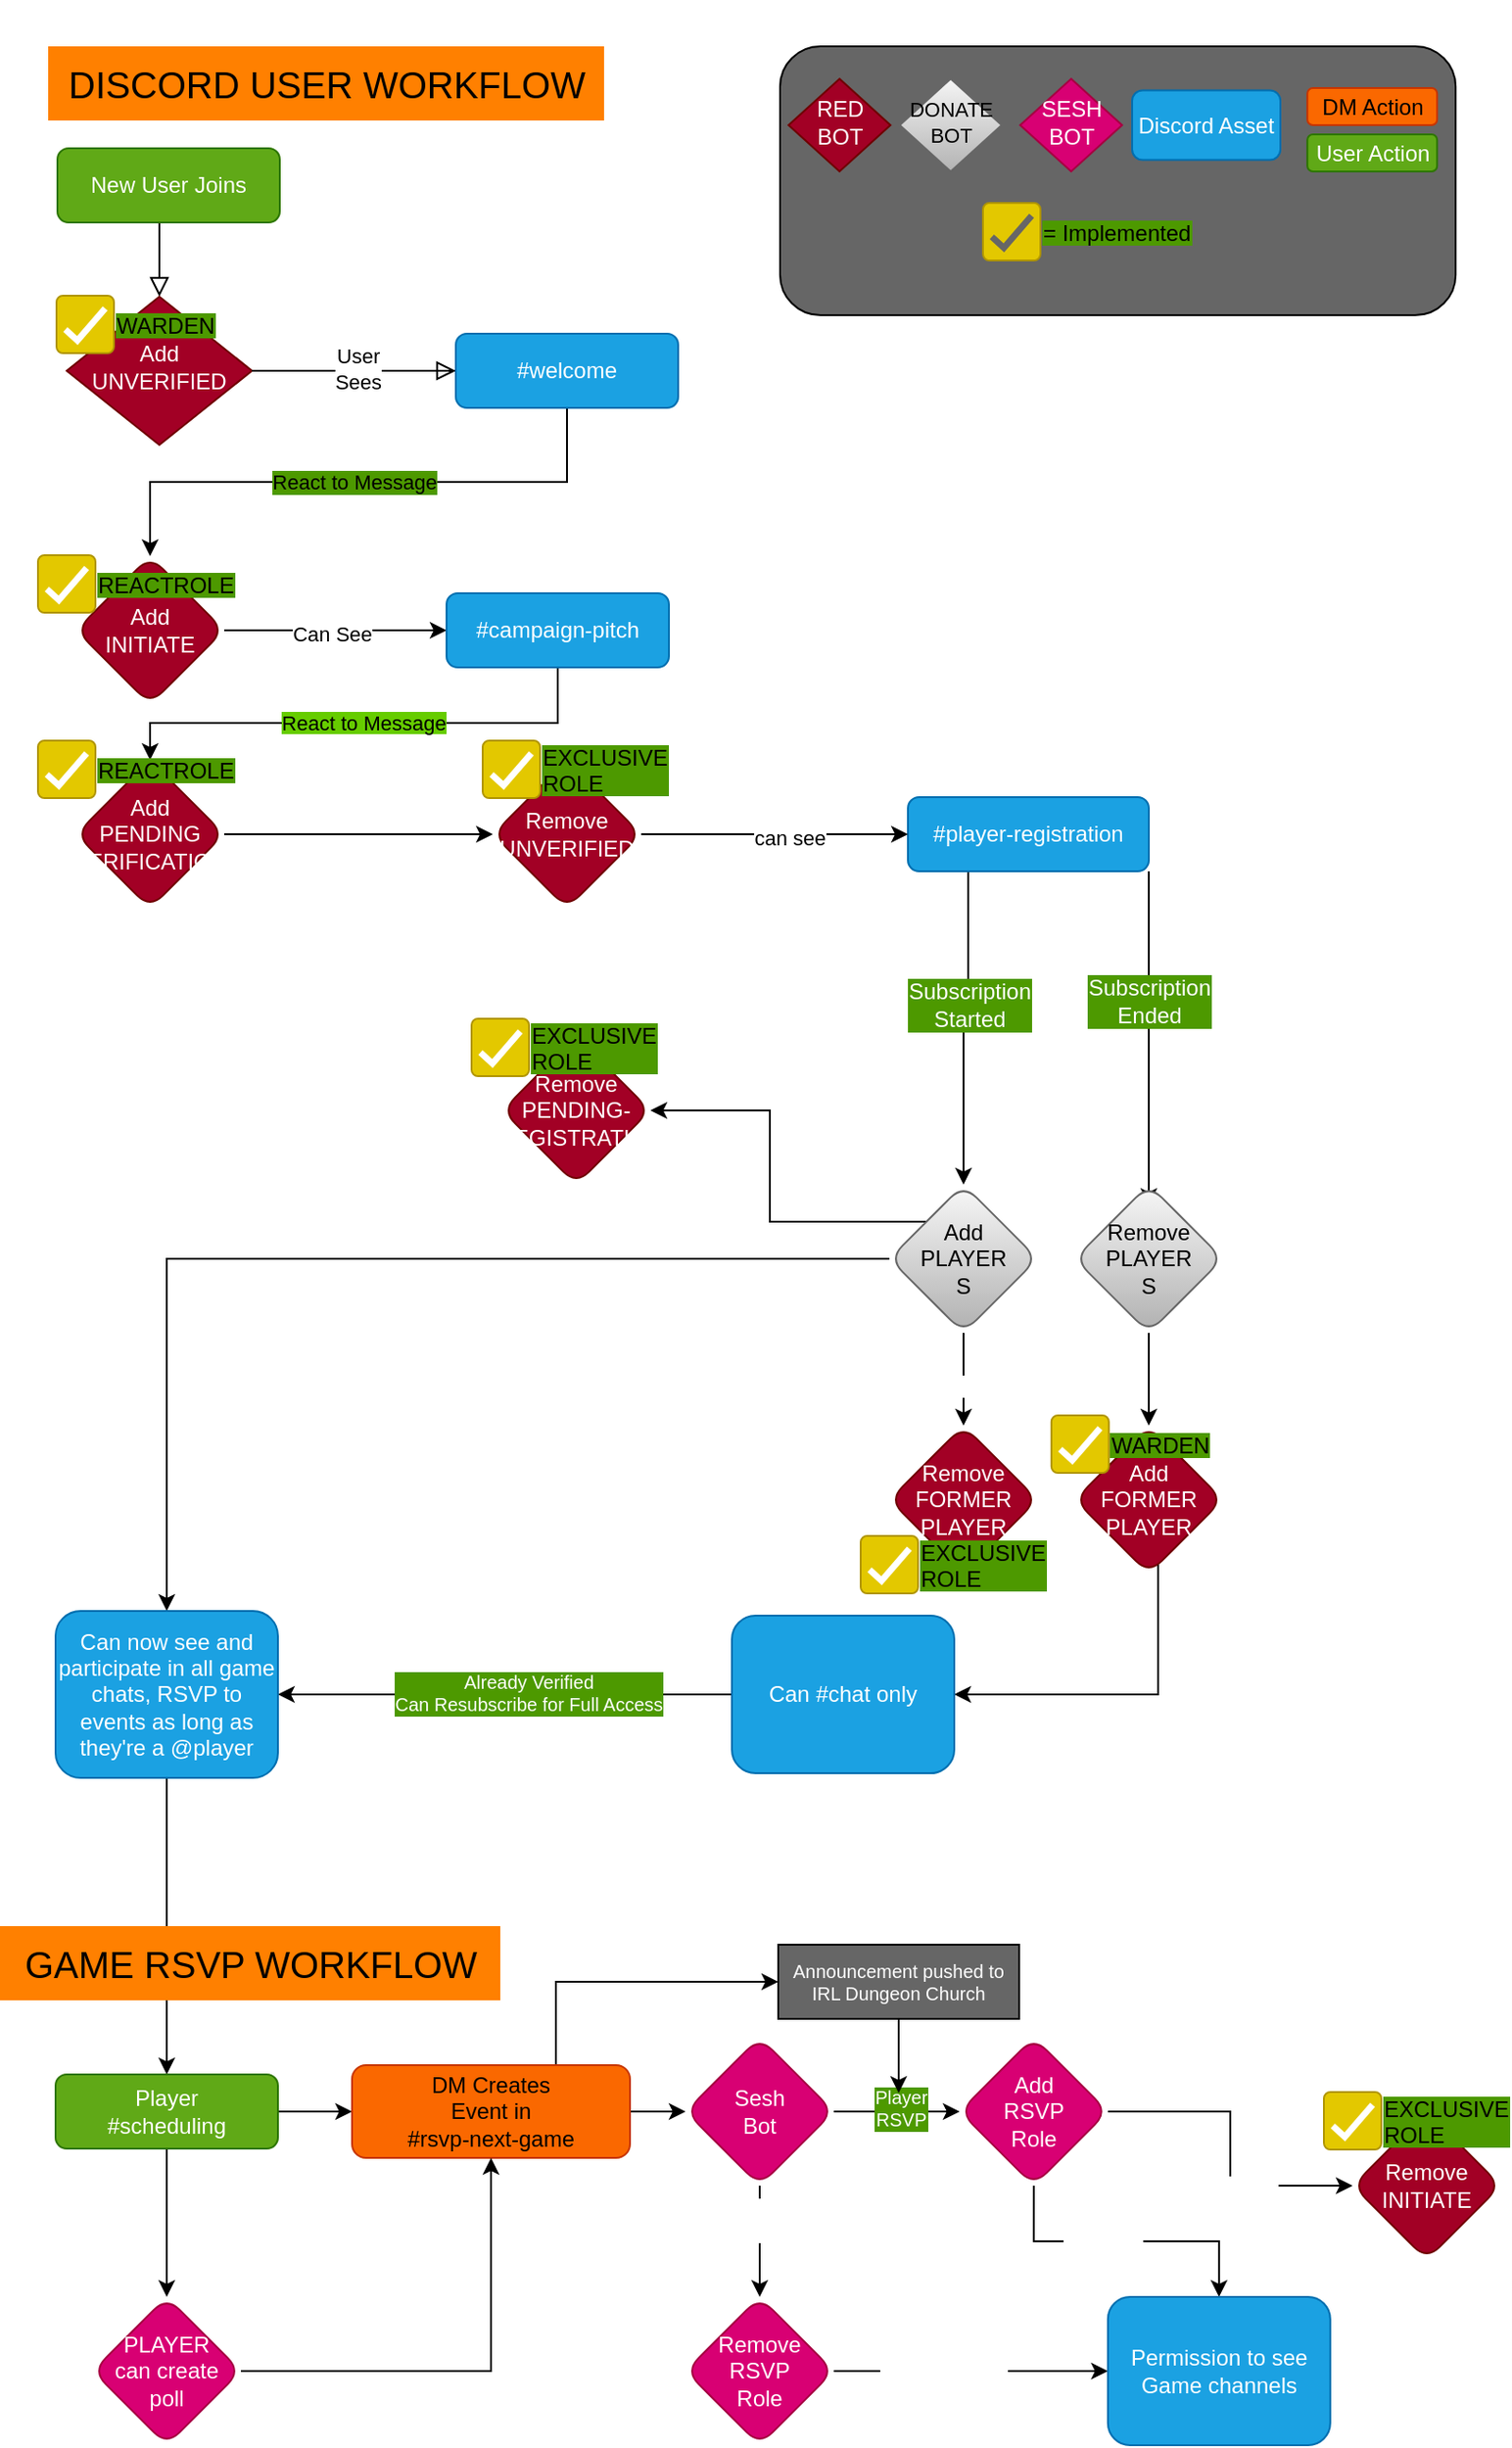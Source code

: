 <mxfile version="20.4.2" type="google"><diagram id="C5RBs43oDa-KdzZeNtuy" name="Page-1"><mxGraphModel dx="1174" dy="1310" grid="1" gridSize="10" guides="1" tooltips="1" connect="1" arrows="1" fold="1" page="1" pageScale="1" pageWidth="827" pageHeight="1169" math="0" shadow="0"><root><mxCell id="WIyWlLk6GJQsqaUBKTNV-0"/><mxCell id="WIyWlLk6GJQsqaUBKTNV-1" parent="WIyWlLk6GJQsqaUBKTNV-0"/><mxCell id="y7FXBfnh2YdJi_e1-WfR-88" value="" style="rounded=1;whiteSpace=wrap;html=1;labelBackgroundColor=none;fillStyle=solid;fontSize=10;fontColor=#FFFFFF;fillColor=#666666;" parent="WIyWlLk6GJQsqaUBKTNV-1" vertex="1"><mxGeometry x="430" y="25" width="364.58" height="145" as="geometry"/></mxCell><mxCell id="WIyWlLk6GJQsqaUBKTNV-2" value="" style="rounded=0;html=1;jettySize=auto;orthogonalLoop=1;fontSize=11;endArrow=block;endFill=0;endSize=8;strokeWidth=1;shadow=0;labelBackgroundColor=none;edgeStyle=orthogonalEdgeStyle;" parent="WIyWlLk6GJQsqaUBKTNV-1" source="WIyWlLk6GJQsqaUBKTNV-3" target="WIyWlLk6GJQsqaUBKTNV-6" edge="1"><mxGeometry relative="1" as="geometry"><Array as="points"><mxPoint x="95" y="130"/><mxPoint x="95" y="130"/></Array></mxGeometry></mxCell><mxCell id="WIyWlLk6GJQsqaUBKTNV-3" value="New User Joins" style="rounded=1;whiteSpace=wrap;html=1;fontSize=12;glass=0;strokeWidth=1;shadow=0;fillColor=#60a917;fontColor=#ffffff;strokeColor=#2D7600;" parent="WIyWlLk6GJQsqaUBKTNV-1" vertex="1"><mxGeometry x="40" y="80" width="120" height="40" as="geometry"/></mxCell><mxCell id="WIyWlLk6GJQsqaUBKTNV-5" value="&lt;div&gt;&lt;br&gt;&lt;/div&gt;&lt;div&gt;&lt;br&gt;&lt;/div&gt;" style="edgeStyle=orthogonalEdgeStyle;rounded=0;html=1;jettySize=auto;orthogonalLoop=1;fontSize=11;endArrow=block;endFill=0;endSize=8;strokeWidth=1;shadow=0;labelBackgroundColor=none;" parent="WIyWlLk6GJQsqaUBKTNV-1" source="WIyWlLk6GJQsqaUBKTNV-6" target="WIyWlLk6GJQsqaUBKTNV-7" edge="1"><mxGeometry y="10" relative="1" as="geometry"><mxPoint as="offset"/></mxGeometry></mxCell><mxCell id="WIyWlLk6GJQsqaUBKTNV-6" value="&lt;div&gt;Add UNVERIFIED&lt;/div&gt;" style="rhombus;whiteSpace=wrap;html=1;shadow=0;fontFamily=Helvetica;fontSize=12;align=center;strokeWidth=1;spacing=6;spacingTop=-4;fillColor=#a20025;fontColor=#ffffff;strokeColor=#6F0000;" parent="WIyWlLk6GJQsqaUBKTNV-1" vertex="1"><mxGeometry x="45" y="160" width="100" height="80" as="geometry"/></mxCell><mxCell id="y7FXBfnh2YdJi_e1-WfR-0" value="" style="edgeStyle=orthogonalEdgeStyle;rounded=0;orthogonalLoop=1;jettySize=auto;html=1;startArrow=none;startFill=0;endArrow=none;endFill=0;" parent="WIyWlLk6GJQsqaUBKTNV-1" source="WIyWlLk6GJQsqaUBKTNV-7" target="WIyWlLk6GJQsqaUBKTNV-6" edge="1"><mxGeometry relative="1" as="geometry"/></mxCell><mxCell id="y7FXBfnh2YdJi_e1-WfR-1" value="User&lt;div&gt;Sees&lt;/div&gt;" style="edgeLabel;html=1;align=center;verticalAlign=middle;resizable=0;points=[];" parent="y7FXBfnh2YdJi_e1-WfR-0" vertex="1" connectable="0"><mxGeometry x="-0.04" y="-1" relative="1" as="geometry"><mxPoint as="offset"/></mxGeometry></mxCell><mxCell id="y7FXBfnh2YdJi_e1-WfR-3" value="&lt;div&gt;React to Message&lt;/div&gt;" style="edgeStyle=orthogonalEdgeStyle;rounded=0;orthogonalLoop=1;jettySize=auto;html=1;labelBackgroundColor=#4D9900;" parent="WIyWlLk6GJQsqaUBKTNV-1" source="WIyWlLk6GJQsqaUBKTNV-7" target="y7FXBfnh2YdJi_e1-WfR-2" edge="1"><mxGeometry x="0.018" relative="1" as="geometry"><Array as="points"><mxPoint x="315" y="260"/><mxPoint x="90" y="260"/></Array><mxPoint as="offset"/></mxGeometry></mxCell><mxCell id="WIyWlLk6GJQsqaUBKTNV-7" value="#welcome" style="rounded=1;whiteSpace=wrap;html=1;fontSize=12;glass=0;strokeWidth=1;shadow=0;fillColor=#1ba1e2;fontColor=#ffffff;strokeColor=#006EAF;" parent="WIyWlLk6GJQsqaUBKTNV-1" vertex="1"><mxGeometry x="255" y="180" width="120" height="40" as="geometry"/></mxCell><mxCell id="PDuqeJwpwF1o4Kg3DAFp-4" style="edgeStyle=orthogonalEdgeStyle;rounded=0;orthogonalLoop=1;jettySize=auto;html=1;exitX=1;exitY=0.5;exitDx=0;exitDy=0;entryX=0;entryY=0.5;entryDx=0;entryDy=0;" parent="WIyWlLk6GJQsqaUBKTNV-1" source="y7FXBfnh2YdJi_e1-WfR-2" target="PDuqeJwpwF1o4Kg3DAFp-3" edge="1"><mxGeometry relative="1" as="geometry"/></mxCell><mxCell id="PDuqeJwpwF1o4Kg3DAFp-5" value="Can See" style="edgeLabel;html=1;align=center;verticalAlign=middle;resizable=0;points=[];" parent="PDuqeJwpwF1o4Kg3DAFp-4" vertex="1" connectable="0"><mxGeometry x="-0.033" y="-2" relative="1" as="geometry"><mxPoint as="offset"/></mxGeometry></mxCell><mxCell id="y7FXBfnh2YdJi_e1-WfR-2" value="&lt;div&gt;Add &lt;br&gt;INITIATE&lt;/div&gt;" style="rhombus;whiteSpace=wrap;html=1;fillColor=#a20025;strokeColor=#6F0000;fontColor=#ffffff;rounded=1;glass=0;strokeWidth=1;shadow=0;" parent="WIyWlLk6GJQsqaUBKTNV-1" vertex="1"><mxGeometry x="50" y="300" width="80" height="80" as="geometry"/></mxCell><mxCell id="y7FXBfnh2YdJi_e1-WfR-14" value="" style="edgeStyle=orthogonalEdgeStyle;rounded=0;orthogonalLoop=1;jettySize=auto;html=1;exitX=0.25;exitY=1;exitDx=0;exitDy=0;" parent="WIyWlLk6GJQsqaUBKTNV-1" source="y7FXBfnh2YdJi_e1-WfR-5" target="y7FXBfnh2YdJi_e1-WfR-13" edge="1"><mxGeometry relative="1" as="geometry"/></mxCell><mxCell id="y7FXBfnh2YdJi_e1-WfR-15" value="&lt;div&gt;Subscription &lt;br&gt;&lt;/div&gt;&lt;div&gt;Started&lt;br&gt;&lt;/div&gt;" style="edgeLabel;html=1;align=center;verticalAlign=middle;resizable=0;points=[];fontSize=12;fillColor=#60a917;strokeColor=#2D7600;fontColor=#ffffff;rounded=1;glass=0;strokeWidth=1;shadow=0;labelBackgroundColor=#4D9900;" parent="y7FXBfnh2YdJi_e1-WfR-14" vertex="1" connectable="0"><mxGeometry x="-0.12" y="1" relative="1" as="geometry"><mxPoint x="-1" y="-4" as="offset"/></mxGeometry></mxCell><mxCell id="PDuqeJwpwF1o4Kg3DAFp-0" style="edgeStyle=orthogonalEdgeStyle;rounded=0;orthogonalLoop=1;jettySize=auto;html=1;exitX=1;exitY=1;exitDx=0;exitDy=0;entryX=0.5;entryY=0.138;entryDx=0;entryDy=0;entryPerimeter=0;" parent="WIyWlLk6GJQsqaUBKTNV-1" source="y7FXBfnh2YdJi_e1-WfR-5" target="y7FXBfnh2YdJi_e1-WfR-34" edge="1"><mxGeometry relative="1" as="geometry"/></mxCell><mxCell id="y7FXBfnh2YdJi_e1-WfR-5" value="#player-registration" style="whiteSpace=wrap;html=1;fillColor=#1ba1e2;strokeColor=#006EAF;fontColor=#ffffff;rounded=1;glass=0;strokeWidth=1;shadow=0;" parent="WIyWlLk6GJQsqaUBKTNV-1" vertex="1"><mxGeometry x="499" y="430" width="130" height="40" as="geometry"/></mxCell><mxCell id="y7FXBfnh2YdJi_e1-WfR-48" value="" style="edgeStyle=orthogonalEdgeStyle;rounded=0;orthogonalLoop=1;jettySize=auto;html=1;labelBackgroundColor=#4D9900;fontSize=10;fontColor=#000000;" parent="WIyWlLk6GJQsqaUBKTNV-1" source="y7FXBfnh2YdJi_e1-WfR-13" target="y7FXBfnh2YdJi_e1-WfR-47" edge="1"><mxGeometry relative="1" as="geometry"><Array as="points"><mxPoint x="529" y="759"/></Array></mxGeometry></mxCell><mxCell id="y7FXBfnh2YdJi_e1-WfR-73" value="&lt;div&gt;For Re-Subs&lt;/div&gt;" style="edgeLabel;html=1;align=center;verticalAlign=middle;resizable=0;points=[];fontSize=10;fontColor=#FFFFFF;" parent="y7FXBfnh2YdJi_e1-WfR-48" vertex="1" connectable="0"><mxGeometry x="0.105" relative="1" as="geometry"><mxPoint as="offset"/></mxGeometry></mxCell><mxCell id="PDuqeJwpwF1o4Kg3DAFp-17" style="edgeStyle=orthogonalEdgeStyle;rounded=0;orthogonalLoop=1;jettySize=auto;html=1;exitX=0;exitY=0.5;exitDx=0;exitDy=0;" parent="WIyWlLk6GJQsqaUBKTNV-1" source="y7FXBfnh2YdJi_e1-WfR-13" target="y7FXBfnh2YdJi_e1-WfR-42" edge="1"><mxGeometry relative="1" as="geometry"/></mxCell><mxCell id="uzNhlLvGvta3wAYykC7U-4" style="edgeStyle=orthogonalEdgeStyle;rounded=0;orthogonalLoop=1;jettySize=auto;html=1;exitX=0;exitY=0;exitDx=0;exitDy=0;entryX=1;entryY=0.5;entryDx=0;entryDy=0;" parent="WIyWlLk6GJQsqaUBKTNV-1" source="y7FXBfnh2YdJi_e1-WfR-13" target="uzNhlLvGvta3wAYykC7U-2" edge="1"><mxGeometry relative="1" as="geometry"/></mxCell><mxCell id="y7FXBfnh2YdJi_e1-WfR-13" value="&lt;div&gt;Add&lt;/div&gt;&lt;div&gt;PLAYER&lt;br&gt;&lt;/div&gt;S" style="rhombus;whiteSpace=wrap;html=1;fillColor=#f5f5f5;strokeColor=#666666;rounded=1;glass=0;strokeWidth=1;shadow=0;gradientColor=#b3b3b3;fontColor=#000000;" parent="WIyWlLk6GJQsqaUBKTNV-1" vertex="1"><mxGeometry x="489" y="639" width="80" height="80" as="geometry"/></mxCell><mxCell id="y7FXBfnh2YdJi_e1-WfR-19" value="DISCORD USER WORKFLOW" style="text;html=1;align=center;verticalAlign=middle;resizable=0;points=[];autosize=1;strokeColor=none;fillColor=#FF8000;fontSize=20;fillStyle=solid;" parent="WIyWlLk6GJQsqaUBKTNV-1" vertex="1"><mxGeometry x="35" y="25" width="300" height="40" as="geometry"/></mxCell><mxCell id="y7FXBfnh2YdJi_e1-WfR-20" value="RED BOT" style="rhombus;whiteSpace=wrap;html=1;shadow=0;fontFamily=Helvetica;fontSize=12;align=center;strokeWidth=1;spacing=6;spacingTop=-4;fillColor=#a20025;fontColor=#ffffff;strokeColor=#6F0000;" parent="WIyWlLk6GJQsqaUBKTNV-1" vertex="1"><mxGeometry x="434.58" y="42.5" width="55" height="50" as="geometry"/></mxCell><mxCell id="y7FXBfnh2YdJi_e1-WfR-21" value="User Action" style="rounded=1;whiteSpace=wrap;html=1;fontSize=12;glass=0;strokeWidth=1;shadow=0;fillColor=#60a917;fontColor=#ffffff;strokeColor=#2D7600;" parent="WIyWlLk6GJQsqaUBKTNV-1" vertex="1"><mxGeometry x="714.58" y="72.5" width="70" height="20" as="geometry"/></mxCell><mxCell id="y7FXBfnh2YdJi_e1-WfR-22" value="Discord Asset" style="rounded=1;whiteSpace=wrap;html=1;fontSize=12;glass=0;strokeWidth=1;shadow=0;fillColor=#1ba1e2;fontColor=#ffffff;strokeColor=#006EAF;" parent="WIyWlLk6GJQsqaUBKTNV-1" vertex="1"><mxGeometry x="620" y="48.75" width="80" height="37.5" as="geometry"/></mxCell><mxCell id="y7FXBfnh2YdJi_e1-WfR-25" value="&lt;div style=&quot;font-size: 11px;&quot;&gt;&lt;font style=&quot;font-size: 11px;&quot;&gt;DONATE&lt;/font&gt;&lt;/div&gt;&lt;div style=&quot;font-size: 11px;&quot;&gt;&lt;font style=&quot;font-size: 11px;&quot;&gt;BOT&lt;br&gt;&lt;/font&gt;&lt;/div&gt;" style="rhombus;whiteSpace=wrap;html=1;shadow=0;fontFamily=Helvetica;fontSize=12;align=center;strokeWidth=1;spacing=6;spacingTop=-4;fillColor=#f5f5f5;strokeColor=#666666;gradientColor=#b3b3b3;fontColor=#000000;" parent="WIyWlLk6GJQsqaUBKTNV-1" vertex="1"><mxGeometry x="494.58" y="42.5" width="55" height="50" as="geometry"/></mxCell><mxCell id="y7FXBfnh2YdJi_e1-WfR-30" value="DM Action" style="rounded=1;whiteSpace=wrap;html=1;fontSize=12;glass=0;strokeWidth=1;shadow=0;fillColor=#fa6800;fontColor=#000000;strokeColor=#C73500;" parent="WIyWlLk6GJQsqaUBKTNV-1" vertex="1"><mxGeometry x="714.58" y="47.5" width="70" height="20" as="geometry"/></mxCell><mxCell id="y7FXBfnh2YdJi_e1-WfR-44" style="edgeStyle=orthogonalEdgeStyle;rounded=0;orthogonalLoop=1;jettySize=auto;html=1;entryX=0.5;entryY=0;entryDx=0;entryDy=0;labelBackgroundColor=#4D9900;fontSize=10;fontColor=#000000;" parent="WIyWlLk6GJQsqaUBKTNV-1" source="y7FXBfnh2YdJi_e1-WfR-34" target="y7FXBfnh2YdJi_e1-WfR-38" edge="1"><mxGeometry relative="1" as="geometry"/></mxCell><mxCell id="y7FXBfnh2YdJi_e1-WfR-34" value="&lt;div&gt;Remove&lt;br&gt;&lt;/div&gt;&lt;div&gt;PLAYER&lt;br&gt;&lt;/div&gt;S" style="rhombus;whiteSpace=wrap;html=1;fillColor=#f5f5f5;strokeColor=#666666;rounded=1;glass=0;strokeWidth=1;shadow=0;gradientColor=#b3b3b3;fontColor=#000000;" parent="WIyWlLk6GJQsqaUBKTNV-1" vertex="1"><mxGeometry x="589" y="639" width="80" height="80" as="geometry"/></mxCell><mxCell id="y7FXBfnh2YdJi_e1-WfR-46" style="edgeStyle=orthogonalEdgeStyle;rounded=0;orthogonalLoop=1;jettySize=auto;html=1;entryX=1;entryY=0.5;entryDx=0;entryDy=0;labelBackgroundColor=#4D9900;fontSize=10;fontColor=#000000;" parent="WIyWlLk6GJQsqaUBKTNV-1" source="y7FXBfnh2YdJi_e1-WfR-38" target="y7FXBfnh2YdJi_e1-WfR-45" edge="1"><mxGeometry relative="1" as="geometry"><Array as="points"><mxPoint x="634" y="914"/></Array></mxGeometry></mxCell><mxCell id="y7FXBfnh2YdJi_e1-WfR-38" value="Add&lt;br&gt;FORMER&lt;br&gt;PLAYER" style="rhombus;whiteSpace=wrap;html=1;fillColor=#a20025;strokeColor=#6F0000;fontColor=#ffffff;rounded=1;glass=0;strokeWidth=1;shadow=0;" parent="WIyWlLk6GJQsqaUBKTNV-1" vertex="1"><mxGeometry x="589" y="769" width="80" height="80" as="geometry"/></mxCell><mxCell id="y7FXBfnh2YdJi_e1-WfR-52" style="edgeStyle=orthogonalEdgeStyle;rounded=0;orthogonalLoop=1;jettySize=auto;html=1;entryX=0;entryY=0.5;entryDx=0;entryDy=0;labelBackgroundColor=#4D9900;fontSize=10;fontColor=#000000;endArrow=none;endFill=0;startArrow=classic;startFill=1;" parent="WIyWlLk6GJQsqaUBKTNV-1" source="y7FXBfnh2YdJi_e1-WfR-42" target="y7FXBfnh2YdJi_e1-WfR-45" edge="1"><mxGeometry relative="1" as="geometry"/></mxCell><mxCell id="y7FXBfnh2YdJi_e1-WfR-53" value="&lt;font color=&quot;#FFFFFF&quot;&gt;Already Verified&lt;br&gt;Can Resubscribe for Full Access&lt;/font&gt;" style="edgeLabel;html=1;align=center;verticalAlign=middle;resizable=0;points=[];fontSize=10;fontColor=#000000;labelBackgroundColor=#4D9900;" parent="y7FXBfnh2YdJi_e1-WfR-52" vertex="1" connectable="0"><mxGeometry x="0.1" y="1" relative="1" as="geometry"><mxPoint as="offset"/></mxGeometry></mxCell><mxCell id="y7FXBfnh2YdJi_e1-WfR-134" style="edgeStyle=orthogonalEdgeStyle;rounded=0;orthogonalLoop=1;jettySize=auto;html=1;exitX=0.5;exitY=1;exitDx=0;exitDy=0;entryX=0.5;entryY=0;entryDx=0;entryDy=0;labelBackgroundColor=#4D9900;fontSize=12;fontColor=#FFFFFF;startArrow=none;startFill=0;endArrow=classic;endFill=1;" parent="WIyWlLk6GJQsqaUBKTNV-1" source="y7FXBfnh2YdJi_e1-WfR-42" target="y7FXBfnh2YdJi_e1-WfR-54" edge="1"><mxGeometry relative="1" as="geometry"/></mxCell><mxCell id="y7FXBfnh2YdJi_e1-WfR-42" value="Can now see and participate in all game chats, RSVP to events as long as they're a @player" style="whiteSpace=wrap;html=1;fillColor=#1ba1e2;strokeColor=#006EAF;rounded=1;glass=0;strokeWidth=1;shadow=0;fontColor=#ffffff;" parent="WIyWlLk6GJQsqaUBKTNV-1" vertex="1"><mxGeometry x="39" y="869" width="120" height="90" as="geometry"/></mxCell><mxCell id="y7FXBfnh2YdJi_e1-WfR-45" value="Can #chat only" style="whiteSpace=wrap;html=1;fillColor=#1ba1e2;strokeColor=#006EAF;rounded=1;glass=0;strokeWidth=1;shadow=0;fontColor=#ffffff;" parent="WIyWlLk6GJQsqaUBKTNV-1" vertex="1"><mxGeometry x="404" y="871.5" width="120" height="85" as="geometry"/></mxCell><mxCell id="y7FXBfnh2YdJi_e1-WfR-47" value="Remove&lt;br&gt;FORMER&lt;br&gt;PLAYER" style="rhombus;whiteSpace=wrap;html=1;fillColor=#a20025;strokeColor=#6F0000;fontColor=#ffffff;rounded=1;glass=0;strokeWidth=1;shadow=0;" parent="WIyWlLk6GJQsqaUBKTNV-1" vertex="1"><mxGeometry x="489" y="769" width="80" height="80" as="geometry"/></mxCell><mxCell id="y7FXBfnh2YdJi_e1-WfR-49" value="GAME RSVP WORKFLOW" style="text;html=1;align=center;verticalAlign=middle;resizable=0;points=[];autosize=1;strokeColor=none;fillColor=#FF8000;fontSize=20;fillStyle=solid;" parent="WIyWlLk6GJQsqaUBKTNV-1" vertex="1"><mxGeometry x="9" y="1039" width="270" height="40" as="geometry"/></mxCell><mxCell id="y7FXBfnh2YdJi_e1-WfR-51" value="SESH&lt;br&gt;BOT" style="rhombus;whiteSpace=wrap;html=1;shadow=0;fontFamily=Helvetica;fontSize=12;align=center;strokeWidth=1;spacing=6;spacingTop=-4;fillColor=#d80073;strokeColor=#A50040;fontColor=#ffffff;" parent="WIyWlLk6GJQsqaUBKTNV-1" vertex="1"><mxGeometry x="559.58" y="42.5" width="55" height="50" as="geometry"/></mxCell><mxCell id="y7FXBfnh2YdJi_e1-WfR-57" style="edgeStyle=orthogonalEdgeStyle;rounded=0;orthogonalLoop=1;jettySize=auto;html=1;exitX=1;exitY=0.5;exitDx=0;exitDy=0;entryX=0;entryY=0.5;entryDx=0;entryDy=0;labelBackgroundColor=#4D9900;fontSize=10;fontColor=#FFFFFF;startArrow=none;startFill=0;endArrow=classic;endFill=1;" parent="WIyWlLk6GJQsqaUBKTNV-1" source="y7FXBfnh2YdJi_e1-WfR-54" target="y7FXBfnh2YdJi_e1-WfR-56" edge="1"><mxGeometry relative="1" as="geometry"/></mxCell><mxCell id="y7FXBfnh2YdJi_e1-WfR-59" value="" style="edgeStyle=orthogonalEdgeStyle;rounded=0;orthogonalLoop=1;jettySize=auto;html=1;labelBackgroundColor=#4D9900;fontSize=10;fontColor=#4D9900;startArrow=none;startFill=0;endArrow=classic;endFill=1;" parent="WIyWlLk6GJQsqaUBKTNV-1" source="y7FXBfnh2YdJi_e1-WfR-54" target="y7FXBfnh2YdJi_e1-WfR-58" edge="1"><mxGeometry relative="1" as="geometry"/></mxCell><mxCell id="y7FXBfnh2YdJi_e1-WfR-54" value="Player&lt;br&gt;#scheduling" style="rounded=1;whiteSpace=wrap;html=1;fontSize=12;glass=0;strokeWidth=1;shadow=0;fillColor=#60a917;fontColor=#ffffff;strokeColor=#2D7600;" parent="WIyWlLk6GJQsqaUBKTNV-1" vertex="1"><mxGeometry x="39" y="1119" width="120" height="40" as="geometry"/></mxCell><mxCell id="y7FXBfnh2YdJi_e1-WfR-61" value="" style="edgeStyle=orthogonalEdgeStyle;rounded=0;orthogonalLoop=1;jettySize=auto;html=1;labelBackgroundColor=#4D9900;fontSize=10;fontColor=#4D9900;startArrow=none;startFill=0;endArrow=classic;endFill=1;" parent="WIyWlLk6GJQsqaUBKTNV-1" source="y7FXBfnh2YdJi_e1-WfR-56" target="y7FXBfnh2YdJi_e1-WfR-60" edge="1"><mxGeometry relative="1" as="geometry"/></mxCell><mxCell id="y7FXBfnh2YdJi_e1-WfR-82" style="edgeStyle=orthogonalEdgeStyle;rounded=0;orthogonalLoop=1;jettySize=auto;html=1;exitX=0.5;exitY=0;exitDx=0;exitDy=0;entryX=0;entryY=0.5;entryDx=0;entryDy=0;labelBackgroundColor=#4D9900;fontSize=10;fontColor=#FFFFFF;startArrow=none;startFill=0;endArrow=classic;endFill=1;" parent="WIyWlLk6GJQsqaUBKTNV-1" source="y7FXBfnh2YdJi_e1-WfR-56" target="y7FXBfnh2YdJi_e1-WfR-81" edge="1"><mxGeometry relative="1" as="geometry"><Array as="points"><mxPoint x="309" y="1114"/><mxPoint x="309" y="1069"/></Array></mxGeometry></mxCell><mxCell id="y7FXBfnh2YdJi_e1-WfR-56" value="DM Creates&lt;br&gt;Event in&lt;br&gt;#rsvp-next-game" style="rounded=1;whiteSpace=wrap;html=1;fontSize=12;glass=0;strokeWidth=1;shadow=0;fillColor=#fa6800;fontColor=#000000;strokeColor=#C73500;" parent="WIyWlLk6GJQsqaUBKTNV-1" vertex="1"><mxGeometry x="199" y="1114" width="150" height="50" as="geometry"/></mxCell><mxCell id="y7FXBfnh2YdJi_e1-WfR-68" style="edgeStyle=orthogonalEdgeStyle;rounded=0;orthogonalLoop=1;jettySize=auto;html=1;entryX=0.5;entryY=1;entryDx=0;entryDy=0;labelBackgroundColor=#4D9900;fontSize=10;fontColor=#FFFFFF;startArrow=none;startFill=0;endArrow=classic;endFill=1;" parent="WIyWlLk6GJQsqaUBKTNV-1" source="y7FXBfnh2YdJi_e1-WfR-58" target="y7FXBfnh2YdJi_e1-WfR-56" edge="1"><mxGeometry relative="1" as="geometry"/></mxCell><mxCell id="y7FXBfnh2YdJi_e1-WfR-58" value="&lt;div&gt;PLAYER&lt;/div&gt;&lt;div&gt;can create&lt;/div&gt;&lt;div&gt;poll&lt;br&gt;&lt;/div&gt;" style="rhombus;whiteSpace=wrap;html=1;fillColor=#d80073;strokeColor=#A50040;fontColor=#ffffff;rounded=1;glass=0;strokeWidth=1;shadow=0;" parent="WIyWlLk6GJQsqaUBKTNV-1" vertex="1"><mxGeometry x="59" y="1239" width="80" height="80" as="geometry"/></mxCell><mxCell id="y7FXBfnh2YdJi_e1-WfR-63" value="" style="edgeStyle=orthogonalEdgeStyle;rounded=0;orthogonalLoop=1;jettySize=auto;html=1;labelBackgroundColor=#4D9900;fontSize=10;fontColor=#4D9900;startArrow=none;startFill=0;endArrow=classic;endFill=1;" parent="WIyWlLk6GJQsqaUBKTNV-1" source="y7FXBfnh2YdJi_e1-WfR-60" target="y7FXBfnh2YdJi_e1-WfR-62" edge="1"><mxGeometry relative="1" as="geometry"/></mxCell><mxCell id="y7FXBfnh2YdJi_e1-WfR-65" value="Player &lt;br&gt;RSVP" style="edgeLabel;html=1;align=center;verticalAlign=middle;resizable=0;points=[];fontSize=10;fontColor=#FFFFFF;labelBackgroundColor=#4D9900;" parent="y7FXBfnh2YdJi_e1-WfR-63" vertex="1" connectable="0"><mxGeometry x="0.063" y="2" relative="1" as="geometry"><mxPoint as="offset"/></mxGeometry></mxCell><mxCell id="y7FXBfnh2YdJi_e1-WfR-67" value="" style="edgeStyle=orthogonalEdgeStyle;rounded=0;orthogonalLoop=1;jettySize=auto;html=1;labelBackgroundColor=#4D9900;fontSize=10;fontColor=#FFFFFF;startArrow=none;startFill=0;endArrow=classic;endFill=1;" parent="WIyWlLk6GJQsqaUBKTNV-1" source="y7FXBfnh2YdJi_e1-WfR-60" target="y7FXBfnh2YdJi_e1-WfR-66" edge="1"><mxGeometry relative="1" as="geometry"/></mxCell><mxCell id="y7FXBfnh2YdJi_e1-WfR-69" value="Event&lt;br&gt;&lt;div&gt;Ends&lt;/div&gt;" style="edgeLabel;html=1;align=center;verticalAlign=middle;resizable=0;points=[];fontSize=10;fontColor=#FFFFFF;" parent="y7FXBfnh2YdJi_e1-WfR-67" vertex="1" connectable="0"><mxGeometry x="-0.42" relative="1" as="geometry"><mxPoint as="offset"/></mxGeometry></mxCell><mxCell id="y7FXBfnh2YdJi_e1-WfR-60" value="&lt;div&gt;Sesh&lt;/div&gt;&lt;div&gt;Bot&lt;br&gt;&lt;/div&gt;" style="rhombus;whiteSpace=wrap;html=1;fillColor=#d80073;strokeColor=#A50040;fontColor=#ffffff;rounded=1;glass=0;strokeWidth=1;shadow=0;" parent="WIyWlLk6GJQsqaUBKTNV-1" vertex="1"><mxGeometry x="379" y="1099" width="80" height="80" as="geometry"/></mxCell><mxCell id="y7FXBfnh2YdJi_e1-WfR-71" value="" style="edgeStyle=orthogonalEdgeStyle;rounded=0;orthogonalLoop=1;jettySize=auto;html=1;labelBackgroundColor=#4D9900;fontSize=10;fontColor=#FFFFFF;startArrow=none;startFill=0;endArrow=classic;endFill=1;" parent="WIyWlLk6GJQsqaUBKTNV-1" source="y7FXBfnh2YdJi_e1-WfR-62" target="y7FXBfnh2YdJi_e1-WfR-70" edge="1"><mxGeometry relative="1" as="geometry"/></mxCell><mxCell id="y7FXBfnh2YdJi_e1-WfR-72" value="&lt;div&gt;[ FIrst Time Players]&lt;/div&gt;" style="edgeLabel;html=1;align=center;verticalAlign=middle;resizable=0;points=[];fontSize=10;fontColor=#FFFFFF;" parent="y7FXBfnh2YdJi_e1-WfR-71" vertex="1" connectable="0"><mxGeometry x="0.241" relative="1" as="geometry"><mxPoint x="-20" as="offset"/></mxGeometry></mxCell><mxCell id="y7FXBfnh2YdJi_e1-WfR-62" value="Add&lt;br&gt;RSVP&lt;br&gt;Role" style="rhombus;whiteSpace=wrap;html=1;fillColor=#d80073;strokeColor=#A50040;fontColor=#ffffff;rounded=1;glass=0;strokeWidth=1;shadow=0;" parent="WIyWlLk6GJQsqaUBKTNV-1" vertex="1"><mxGeometry x="526.92" y="1099" width="80" height="80" as="geometry"/></mxCell><mxCell id="y7FXBfnh2YdJi_e1-WfR-75" value="" style="edgeStyle=orthogonalEdgeStyle;rounded=0;orthogonalLoop=1;jettySize=auto;html=1;labelBackgroundColor=#4D9900;fontSize=10;fontColor=#FFFFFF;startArrow=none;startFill=0;endArrow=classic;endFill=1;" parent="WIyWlLk6GJQsqaUBKTNV-1" source="y7FXBfnh2YdJi_e1-WfR-66" target="y7FXBfnh2YdJi_e1-WfR-74" edge="1"><mxGeometry relative="1" as="geometry"/></mxCell><mxCell id="y7FXBfnh2YdJi_e1-WfR-85" value="Removed From" style="edgeLabel;html=1;align=center;verticalAlign=middle;resizable=0;points=[];fontSize=10;fontColor=#FFFFFF;" parent="y7FXBfnh2YdJi_e1-WfR-75" vertex="1" connectable="0"><mxGeometry x="-0.207" y="3" relative="1" as="geometry"><mxPoint as="offset"/></mxGeometry></mxCell><mxCell id="y7FXBfnh2YdJi_e1-WfR-66" value="Remove&lt;br&gt;RSVP &lt;br&gt;&lt;div&gt;Role&lt;/div&gt;" style="rhombus;whiteSpace=wrap;html=1;fillColor=#d80073;strokeColor=#A50040;fontColor=#ffffff;rounded=1;glass=0;strokeWidth=1;shadow=0;" parent="WIyWlLk6GJQsqaUBKTNV-1" vertex="1"><mxGeometry x="379" y="1239" width="80" height="80" as="geometry"/></mxCell><mxCell id="y7FXBfnh2YdJi_e1-WfR-70" value="Remove&lt;br&gt;&lt;div&gt;INITIATE&lt;/div&gt;" style="rhombus;whiteSpace=wrap;html=1;fillColor=#a20025;strokeColor=#6F0000;fontColor=#ffffff;rounded=1;glass=0;strokeWidth=1;shadow=0;" parent="WIyWlLk6GJQsqaUBKTNV-1" vertex="1"><mxGeometry x="739" y="1139" width="80" height="80" as="geometry"/></mxCell><mxCell id="y7FXBfnh2YdJi_e1-WfR-76" style="edgeStyle=orthogonalEdgeStyle;rounded=0;orthogonalLoop=1;jettySize=auto;html=1;entryX=0.5;entryY=1;entryDx=0;entryDy=0;labelBackgroundColor=#4D9900;fontSize=10;fontColor=#FFFFFF;startArrow=classic;startFill=1;endArrow=none;endFill=0;" parent="WIyWlLk6GJQsqaUBKTNV-1" source="y7FXBfnh2YdJi_e1-WfR-74" target="y7FXBfnh2YdJi_e1-WfR-62" edge="1"><mxGeometry relative="1" as="geometry"/></mxCell><mxCell id="y7FXBfnh2YdJi_e1-WfR-84" value="Added To" style="edgeLabel;html=1;align=center;verticalAlign=middle;resizable=0;points=[];fontSize=10;fontColor=#FFFFFF;" parent="y7FXBfnh2YdJi_e1-WfR-76" vertex="1" connectable="0"><mxGeometry x="0.167" y="-2" relative="1" as="geometry"><mxPoint as="offset"/></mxGeometry></mxCell><mxCell id="y7FXBfnh2YdJi_e1-WfR-74" value="&lt;div&gt;Permission to see&lt;/div&gt;&lt;div&gt;Game channels&lt;br&gt;&lt;/div&gt;" style="whiteSpace=wrap;html=1;fillColor=#1ba1e2;strokeColor=#006EAF;fontColor=#ffffff;rounded=1;glass=0;strokeWidth=1;shadow=0;" parent="WIyWlLk6GJQsqaUBKTNV-1" vertex="1"><mxGeometry x="606.92" y="1239" width="120" height="80" as="geometry"/></mxCell><mxCell id="y7FXBfnh2YdJi_e1-WfR-83" style="edgeStyle=orthogonalEdgeStyle;rounded=0;orthogonalLoop=1;jettySize=auto;html=1;exitX=0.5;exitY=1;exitDx=0;exitDy=0;labelBackgroundColor=#4D9900;fontSize=10;fontColor=#FFFFFF;startArrow=none;startFill=0;endArrow=classic;endFill=1;" parent="WIyWlLk6GJQsqaUBKTNV-1" source="y7FXBfnh2YdJi_e1-WfR-81" edge="1"><mxGeometry relative="1" as="geometry"><mxPoint x="494" y="1129" as="targetPoint"/></mxGeometry></mxCell><mxCell id="y7FXBfnh2YdJi_e1-WfR-81" value="Announcement pushed to IRL Dungeon Church" style="rounded=0;whiteSpace=wrap;html=1;labelBackgroundColor=none;fillStyle=solid;fontSize=10;fontColor=#FFFFFF;fillColor=#666666;" parent="WIyWlLk6GJQsqaUBKTNV-1" vertex="1"><mxGeometry x="429" y="1049" width="130" height="40" as="geometry"/></mxCell><mxCell id="y7FXBfnh2YdJi_e1-WfR-89" value="LEGEND" style="text;strokeColor=none;fillColor=none;align=left;verticalAlign=middle;spacingLeft=4;spacingRight=4;overflow=hidden;points=[[0,0.5],[1,0.5]];portConstraint=eastwest;rotatable=0;labelBackgroundColor=none;fillStyle=solid;fontSize=10;fontColor=#FFFFFF;" parent="WIyWlLk6GJQsqaUBKTNV-1" vertex="1"><mxGeometry x="435" width="80" height="30" as="geometry"/></mxCell><mxCell id="y7FXBfnh2YdJi_e1-WfR-135" value="WARDEN" style="dashed=0;labelPosition=right;align=left;shape=mxgraph.gmdl.checkbox;strokeColor=#B09500;fillColor=#e3c800;strokeWidth=2;aspect=fixed;sketch=0;labelBackgroundColor=#4D9900;fillStyle=solid;fontSize=12;fontColor=#000000;" parent="WIyWlLk6GJQsqaUBKTNV-1" vertex="1"><mxGeometry x="40" y="160" width="30" height="30" as="geometry"/></mxCell><mxCell id="y7FXBfnh2YdJi_e1-WfR-136" value="REACTROLE" style="dashed=0;labelPosition=right;align=left;shape=mxgraph.gmdl.checkbox;strokeColor=#B09500;fillColor=#e3c800;strokeWidth=2;aspect=fixed;sketch=0;labelBackgroundColor=#4D9900;fillStyle=solid;fontSize=12;fontColor=#000000;" parent="WIyWlLk6GJQsqaUBKTNV-1" vertex="1"><mxGeometry x="30" y="300" width="30" height="30" as="geometry"/></mxCell><mxCell id="y7FXBfnh2YdJi_e1-WfR-137" value="= Implemented" style="dashed=0;labelPosition=right;align=left;shape=mxgraph.gmdl.checkbox;strokeColor=#B09500;fillColor=#e3c800;strokeWidth=2;aspect=fixed;sketch=0;labelBackgroundColor=#4D9900;fillStyle=solid;fontSize=12;fontColor=#000000;" parent="WIyWlLk6GJQsqaUBKTNV-1" vertex="1"><mxGeometry x="540" y="110" width="30" height="30" as="geometry"/></mxCell><mxCell id="y7FXBfnh2YdJi_e1-WfR-139" value="EXCLUSIVE&#xA;ROLE" style="dashed=0;labelPosition=right;align=left;shape=mxgraph.gmdl.checkbox;strokeColor=#B09500;fillColor=#e3c800;strokeWidth=2;aspect=fixed;sketch=0;labelBackgroundColor=#4D9900;fillStyle=solid;fontSize=12;fontColor=#000000;" parent="WIyWlLk6GJQsqaUBKTNV-1" vertex="1"><mxGeometry x="474" y="829" width="30" height="30" as="geometry"/></mxCell><mxCell id="y7FXBfnh2YdJi_e1-WfR-140" value="EXCLUSIVE&#xA;ROLE" style="dashed=0;labelPosition=right;align=left;shape=mxgraph.gmdl.checkbox;strokeColor=#B09500;fillColor=#e3c800;strokeWidth=2;aspect=fixed;sketch=0;labelBackgroundColor=#4D9900;fillStyle=solid;fontSize=12;fontColor=#000000;" parent="WIyWlLk6GJQsqaUBKTNV-1" vertex="1"><mxGeometry x="724" y="1129" width="30" height="30" as="geometry"/></mxCell><mxCell id="y7FXBfnh2YdJi_e1-WfR-148" value="WARDEN" style="dashed=0;labelPosition=right;align=left;shape=mxgraph.gmdl.checkbox;strokeColor=#B09500;fillColor=#e3c800;strokeWidth=2;aspect=fixed;sketch=0;labelBackgroundColor=#4D9900;fillStyle=solid;fontSize=12;fontColor=#000000;" parent="WIyWlLk6GJQsqaUBKTNV-1" vertex="1"><mxGeometry x="576.92" y="764" width="30" height="30" as="geometry"/></mxCell><mxCell id="PDuqeJwpwF1o4Kg3DAFp-7" value="&lt;span style=&quot;background-color: rgb(102, 204, 0);&quot;&gt;React to Message&lt;/span&gt;" style="edgeStyle=orthogonalEdgeStyle;rounded=0;orthogonalLoop=1;jettySize=auto;html=1;exitX=0.5;exitY=1;exitDx=0;exitDy=0;entryX=0.5;entryY=0;entryDx=0;entryDy=0;" parent="WIyWlLk6GJQsqaUBKTNV-1" source="PDuqeJwpwF1o4Kg3DAFp-3" target="PDuqeJwpwF1o4Kg3DAFp-6" edge="1"><mxGeometry relative="1" as="geometry"><Array as="points"><mxPoint x="310" y="390"/><mxPoint x="90" y="390"/></Array></mxGeometry></mxCell><mxCell id="PDuqeJwpwF1o4Kg3DAFp-3" value="#campaign-pitch" style="rounded=1;whiteSpace=wrap;html=1;fontSize=12;glass=0;strokeWidth=1;shadow=0;fillColor=#1ba1e2;fontColor=#ffffff;strokeColor=#006EAF;" parent="WIyWlLk6GJQsqaUBKTNV-1" vertex="1"><mxGeometry x="250" y="320" width="120" height="40" as="geometry"/></mxCell><mxCell id="PDuqeJwpwF1o4Kg3DAFp-9" style="edgeStyle=orthogonalEdgeStyle;rounded=0;orthogonalLoop=1;jettySize=auto;html=1;exitX=1;exitY=0.5;exitDx=0;exitDy=0;entryX=0;entryY=0.5;entryDx=0;entryDy=0;" parent="WIyWlLk6GJQsqaUBKTNV-1" source="PDuqeJwpwF1o4Kg3DAFp-6" target="PDuqeJwpwF1o4Kg3DAFp-8" edge="1"><mxGeometry relative="1" as="geometry"/></mxCell><mxCell id="PDuqeJwpwF1o4Kg3DAFp-6" value="Add&lt;br&gt;&lt;div&gt;PENDING&lt;/div&gt;&lt;div&gt;VERIFICATION&lt;br&gt;&lt;/div&gt;" style="rhombus;whiteSpace=wrap;html=1;fillColor=#a20025;strokeColor=#6F0000;fontColor=#ffffff;rounded=1;glass=0;strokeWidth=1;shadow=0;" parent="WIyWlLk6GJQsqaUBKTNV-1" vertex="1"><mxGeometry x="50" y="410" width="80" height="80" as="geometry"/></mxCell><mxCell id="PDuqeJwpwF1o4Kg3DAFp-11" style="edgeStyle=orthogonalEdgeStyle;rounded=0;orthogonalLoop=1;jettySize=auto;html=1;exitX=1;exitY=0.5;exitDx=0;exitDy=0;entryX=0;entryY=0.5;entryDx=0;entryDy=0;" parent="WIyWlLk6GJQsqaUBKTNV-1" source="PDuqeJwpwF1o4Kg3DAFp-8" target="y7FXBfnh2YdJi_e1-WfR-5" edge="1"><mxGeometry relative="1" as="geometry"/></mxCell><mxCell id="PDuqeJwpwF1o4Kg3DAFp-13" value="can see" style="edgeLabel;html=1;align=center;verticalAlign=middle;resizable=0;points=[];" parent="PDuqeJwpwF1o4Kg3DAFp-11" vertex="1" connectable="0"><mxGeometry x="0.111" y="-2" relative="1" as="geometry"><mxPoint as="offset"/></mxGeometry></mxCell><mxCell id="PDuqeJwpwF1o4Kg3DAFp-8" value="Remove&lt;br&gt;UNVERIFIED" style="rhombus;whiteSpace=wrap;html=1;fillColor=#a20025;strokeColor=#6F0000;fontColor=#ffffff;rounded=1;glass=0;strokeWidth=1;shadow=0;" parent="WIyWlLk6GJQsqaUBKTNV-1" vertex="1"><mxGeometry x="275" y="410" width="80" height="80" as="geometry"/></mxCell><mxCell id="PDuqeJwpwF1o4Kg3DAFp-12" value="EXCLUSIVE&#xA;ROLE" style="dashed=0;labelPosition=right;align=left;shape=mxgraph.gmdl.checkbox;strokeColor=#B09500;fillColor=#e3c800;strokeWidth=2;aspect=fixed;sketch=0;labelBackgroundColor=#4D9900;fillStyle=solid;fontSize=12;fontColor=#000000;" parent="WIyWlLk6GJQsqaUBKTNV-1" vertex="1"><mxGeometry x="270" y="400" width="30" height="30" as="geometry"/></mxCell><mxCell id="PDuqeJwpwF1o4Kg3DAFp-16" value="&lt;div&gt;Subscription &lt;br&gt;&lt;/div&gt;&lt;div&gt;Ended&lt;/div&gt;" style="edgeLabel;html=1;align=center;verticalAlign=middle;resizable=0;points=[];fontSize=12;fillColor=#60a917;strokeColor=#2D7600;fontColor=#ffffff;rounded=1;glass=0;strokeWidth=1;shadow=0;labelBackgroundColor=#4D9900;" parent="WIyWlLk6GJQsqaUBKTNV-1" vertex="1" connectable="0"><mxGeometry x="629" y="540" as="geometry"/></mxCell><mxCell id="uzNhlLvGvta3wAYykC7U-0" value="REACTROLE" style="dashed=0;labelPosition=right;align=left;shape=mxgraph.gmdl.checkbox;strokeColor=#B09500;fillColor=#e3c800;strokeWidth=2;aspect=fixed;sketch=0;labelBackgroundColor=#4D9900;fillStyle=solid;fontSize=12;fontColor=#000000;" parent="WIyWlLk6GJQsqaUBKTNV-1" vertex="1"><mxGeometry x="30" y="400" width="30" height="30" as="geometry"/></mxCell><mxCell id="uzNhlLvGvta3wAYykC7U-2" value="Remove&lt;br&gt;PENDING-REGISTRATIon" style="rhombus;whiteSpace=wrap;html=1;fillColor=#a20025;strokeColor=#6F0000;fontColor=#ffffff;rounded=1;glass=0;strokeWidth=1;shadow=0;" parent="WIyWlLk6GJQsqaUBKTNV-1" vertex="1"><mxGeometry x="280" y="559" width="80" height="80" as="geometry"/></mxCell><mxCell id="uzNhlLvGvta3wAYykC7U-3" value="EXCLUSIVE&#xA;ROLE" style="dashed=0;labelPosition=right;align=left;shape=mxgraph.gmdl.checkbox;strokeColor=#B09500;fillColor=#e3c800;strokeWidth=2;aspect=fixed;sketch=0;labelBackgroundColor=#4D9900;fillStyle=solid;fontSize=12;fontColor=#000000;" parent="WIyWlLk6GJQsqaUBKTNV-1" vertex="1"><mxGeometry x="264" y="550" width="30" height="30" as="geometry"/></mxCell></root></mxGraphModel></diagram></mxfile>